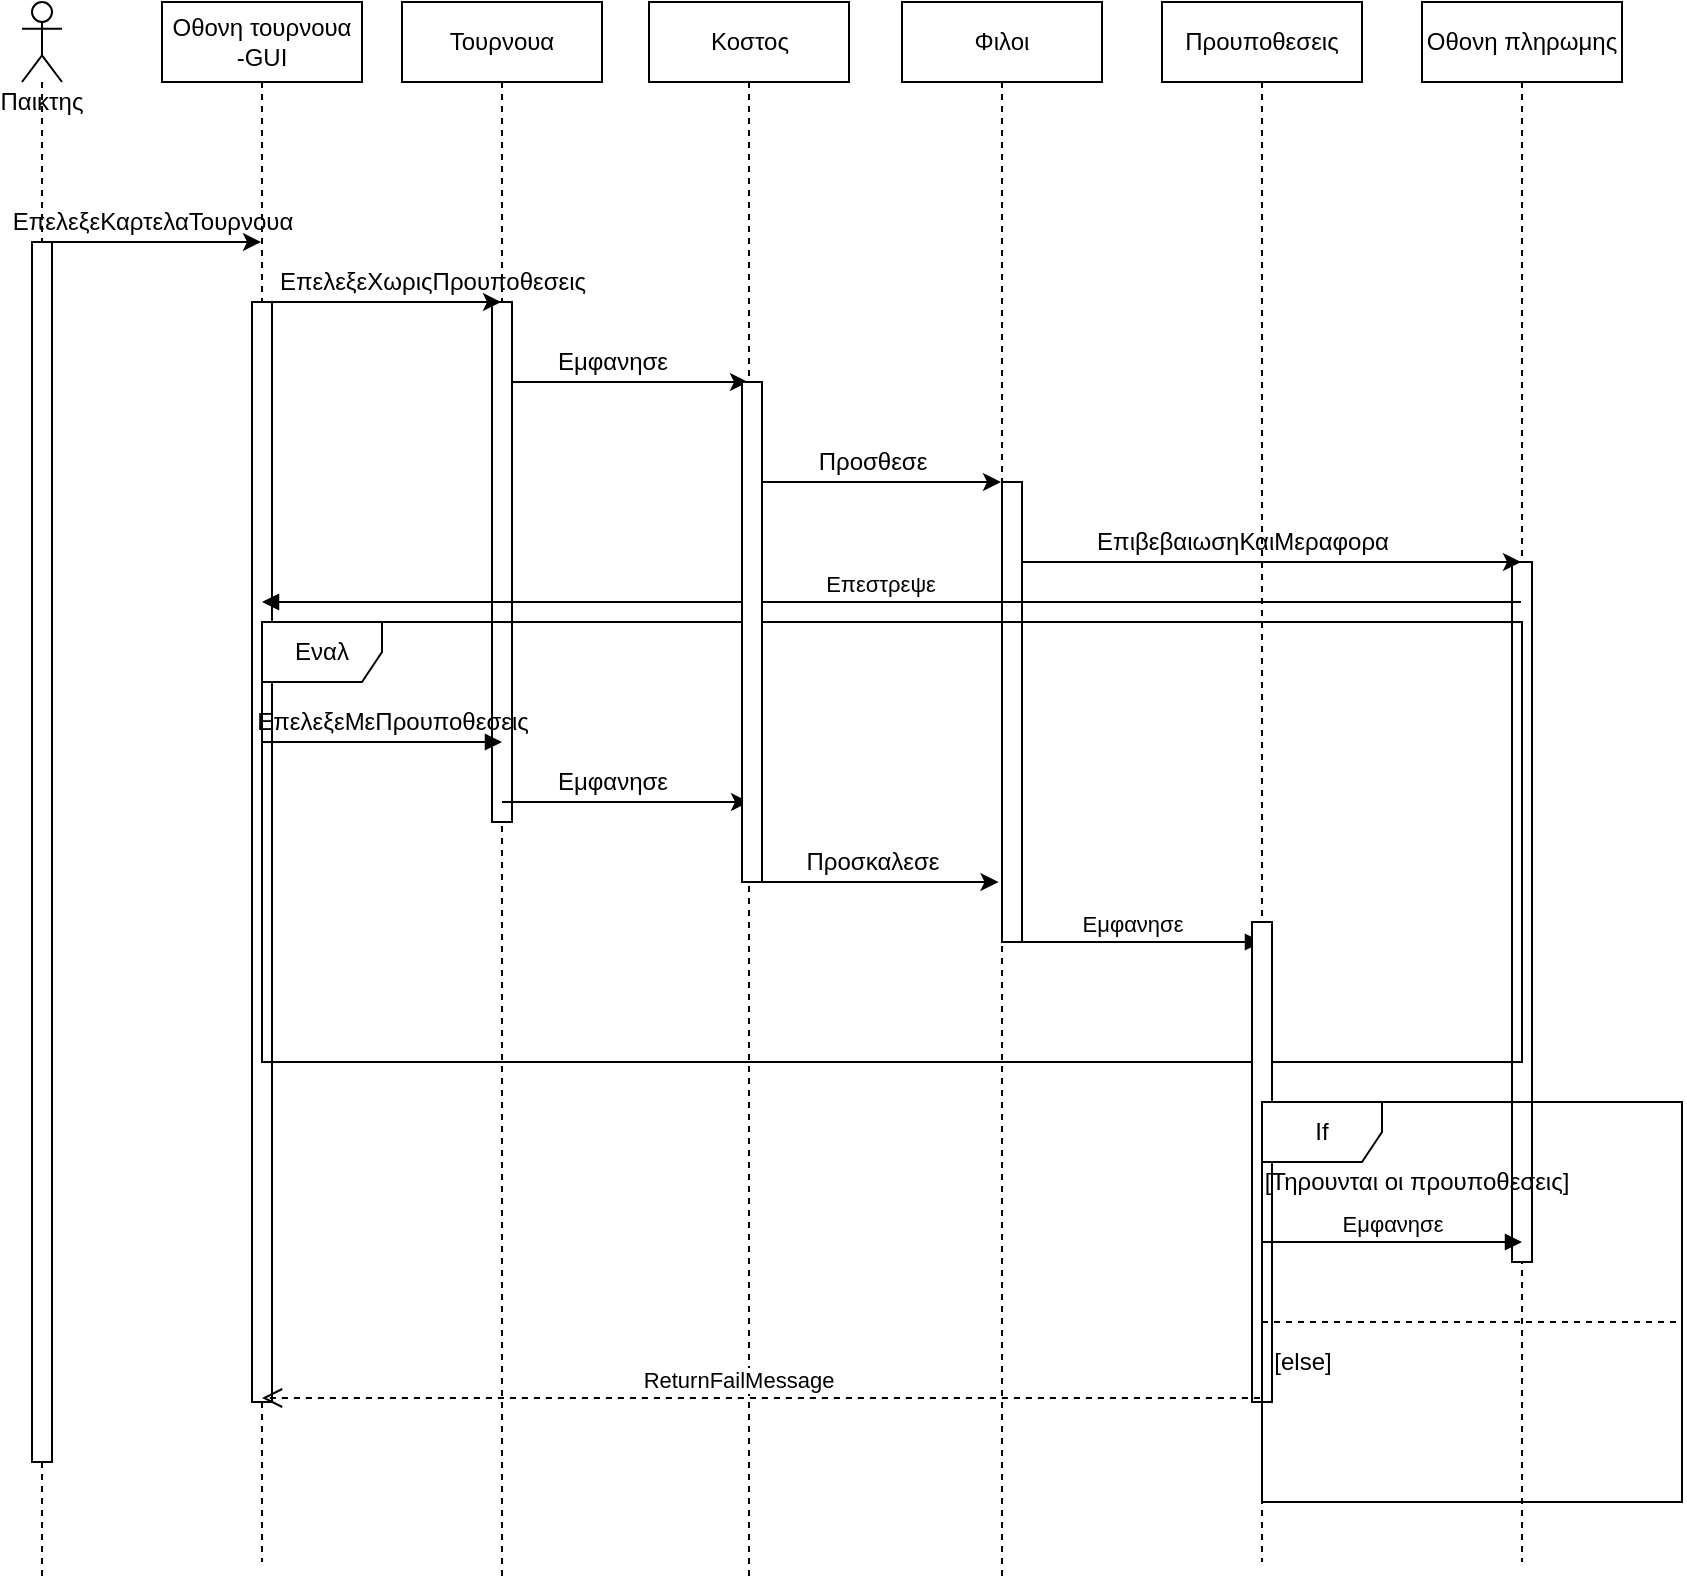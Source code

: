 <mxfile version="18.1.3" type="device"><diagram id="-lIOTZ0J320F2Jn3wKEW" name="Page-1"><mxGraphModel dx="1483" dy="806" grid="1" gridSize="10" guides="1" tooltips="1" connect="1" arrows="1" fold="1" page="1" pageScale="1" pageWidth="827" pageHeight="1169" math="0" shadow="0"><root><mxCell id="0"/><mxCell id="1" parent="0"/><mxCell id="fNfcbCn51X5LIOS36ruj-7" style="edgeStyle=orthogonalEdgeStyle;rounded=0;orthogonalLoop=1;jettySize=auto;html=1;" edge="1" parent="1" source="fNfcbCn51X5LIOS36ruj-1" target="fNfcbCn51X5LIOS36ruj-6"><mxGeometry relative="1" as="geometry"><Array as="points"><mxPoint x="80" y="200"/><mxPoint x="80" y="200"/></Array></mxGeometry></mxCell><mxCell id="fNfcbCn51X5LIOS36ruj-1" value="&lt;div&gt;Παικτης&lt;/div&gt;&lt;div&gt;&lt;br&gt;&lt;/div&gt;" style="shape=umlLifeline;participant=umlActor;perimeter=lifelinePerimeter;whiteSpace=wrap;html=1;container=1;collapsible=0;recursiveResize=0;verticalAlign=top;spacingTop=36;outlineConnect=0;" vertex="1" parent="1"><mxGeometry x="50" y="80" width="20" height="790" as="geometry"/></mxCell><mxCell id="fNfcbCn51X5LIOS36ruj-39" value="" style="html=1;points=[];perimeter=orthogonalPerimeter;" vertex="1" parent="fNfcbCn51X5LIOS36ruj-1"><mxGeometry x="5" y="120" width="10" height="610" as="geometry"/></mxCell><mxCell id="fNfcbCn51X5LIOS36ruj-14" style="edgeStyle=orthogonalEdgeStyle;rounded=0;orthogonalLoop=1;jettySize=auto;html=1;" edge="1" parent="1" source="fNfcbCn51X5LIOS36ruj-2" target="fNfcbCn51X5LIOS36ruj-4"><mxGeometry relative="1" as="geometry"><Array as="points"><mxPoint x="480" y="320"/><mxPoint x="480" y="320"/></Array></mxGeometry></mxCell><mxCell id="fNfcbCn51X5LIOS36ruj-2" value="Κοστος" style="shape=umlLifeline;perimeter=lifelinePerimeter;whiteSpace=wrap;html=1;container=1;collapsible=0;recursiveResize=0;outlineConnect=0;" vertex="1" parent="1"><mxGeometry x="363.5" y="80" width="100" height="790" as="geometry"/></mxCell><mxCell id="fNfcbCn51X5LIOS36ruj-3" value="Οθονη πληρωμης" style="shape=umlLifeline;perimeter=lifelinePerimeter;whiteSpace=wrap;html=1;container=1;collapsible=0;recursiveResize=0;outlineConnect=0;" vertex="1" parent="1"><mxGeometry x="750" y="80" width="100" height="780" as="geometry"/></mxCell><mxCell id="fNfcbCn51X5LIOS36ruj-45" value="" style="html=1;points=[];perimeter=orthogonalPerimeter;" vertex="1" parent="fNfcbCn51X5LIOS36ruj-3"><mxGeometry x="45" y="280" width="10" height="350" as="geometry"/></mxCell><mxCell id="fNfcbCn51X5LIOS36ruj-18" style="edgeStyle=orthogonalEdgeStyle;rounded=0;orthogonalLoop=1;jettySize=auto;html=1;" edge="1" parent="1" source="fNfcbCn51X5LIOS36ruj-4" target="fNfcbCn51X5LIOS36ruj-3"><mxGeometry relative="1" as="geometry"><Array as="points"><mxPoint x="600" y="360"/><mxPoint x="600" y="360"/></Array></mxGeometry></mxCell><mxCell id="fNfcbCn51X5LIOS36ruj-4" value="Φιλοι" style="shape=umlLifeline;perimeter=lifelinePerimeter;whiteSpace=wrap;html=1;container=1;collapsible=0;recursiveResize=0;outlineConnect=0;" vertex="1" parent="1"><mxGeometry x="490" y="80" width="100" height="790" as="geometry"/></mxCell><mxCell id="fNfcbCn51X5LIOS36ruj-43" value="" style="html=1;points=[];perimeter=orthogonalPerimeter;" vertex="1" parent="fNfcbCn51X5LIOS36ruj-4"><mxGeometry x="50" y="240" width="10" height="230" as="geometry"/></mxCell><mxCell id="fNfcbCn51X5LIOS36ruj-12" style="edgeStyle=orthogonalEdgeStyle;rounded=0;orthogonalLoop=1;jettySize=auto;html=1;" edge="1" parent="1" source="fNfcbCn51X5LIOS36ruj-5" target="fNfcbCn51X5LIOS36ruj-2"><mxGeometry relative="1" as="geometry"><Array as="points"><mxPoint x="344" y="270"/><mxPoint x="344" y="270"/></Array></mxGeometry></mxCell><mxCell id="fNfcbCn51X5LIOS36ruj-5" value="Τουρνουα" style="shape=umlLifeline;perimeter=lifelinePerimeter;whiteSpace=wrap;html=1;container=1;collapsible=0;recursiveResize=0;outlineConnect=0;" vertex="1" parent="1"><mxGeometry x="240" y="80" width="100" height="790" as="geometry"/></mxCell><mxCell id="fNfcbCn51X5LIOS36ruj-10" value="ΕπελεξεΧωριςΠρουποθεσεις" style="text;html=1;align=center;verticalAlign=middle;resizable=0;points=[];autosize=1;strokeColor=none;fillColor=none;" vertex="1" parent="fNfcbCn51X5LIOS36ruj-5"><mxGeometry x="-70" y="130" width="170" height="20" as="geometry"/></mxCell><mxCell id="fNfcbCn51X5LIOS36ruj-41" value="" style="html=1;points=[];perimeter=orthogonalPerimeter;" vertex="1" parent="fNfcbCn51X5LIOS36ruj-5"><mxGeometry x="45" y="150" width="10" height="260" as="geometry"/></mxCell><mxCell id="fNfcbCn51X5LIOS36ruj-8" style="edgeStyle=orthogonalEdgeStyle;rounded=0;orthogonalLoop=1;jettySize=auto;html=1;" edge="1" parent="1" source="fNfcbCn51X5LIOS36ruj-6" target="fNfcbCn51X5LIOS36ruj-5"><mxGeometry relative="1" as="geometry"><Array as="points"><mxPoint x="230" y="230"/><mxPoint x="230" y="230"/></Array></mxGeometry></mxCell><mxCell id="fNfcbCn51X5LIOS36ruj-6" value="&lt;div&gt;Οθονη τουρνουα&lt;/div&gt;&lt;div&gt;-GUI&lt;br&gt;&lt;/div&gt;" style="shape=umlLifeline;perimeter=lifelinePerimeter;whiteSpace=wrap;html=1;container=1;collapsible=0;recursiveResize=0;outlineConnect=0;" vertex="1" parent="1"><mxGeometry x="120" y="80" width="100" height="780" as="geometry"/></mxCell><mxCell id="fNfcbCn51X5LIOS36ruj-40" value="" style="html=1;points=[];perimeter=orthogonalPerimeter;" vertex="1" parent="fNfcbCn51X5LIOS36ruj-6"><mxGeometry x="45" y="150" width="10" height="550" as="geometry"/></mxCell><mxCell id="fNfcbCn51X5LIOS36ruj-9" value="ΕπελεξεΚαρτελαΤουρνουα" style="text;html=1;align=center;verticalAlign=middle;resizable=0;points=[];autosize=1;strokeColor=none;fillColor=none;" vertex="1" parent="1"><mxGeometry x="40" y="180" width="150" height="20" as="geometry"/></mxCell><mxCell id="fNfcbCn51X5LIOS36ruj-13" value="Εμφανησε" style="text;html=1;align=center;verticalAlign=middle;resizable=0;points=[];autosize=1;strokeColor=none;fillColor=none;" vertex="1" parent="1"><mxGeometry x="310" y="250" width="70" height="20" as="geometry"/></mxCell><mxCell id="fNfcbCn51X5LIOS36ruj-15" value="Προσθεσε" style="text;html=1;align=center;verticalAlign=middle;resizable=0;points=[];autosize=1;strokeColor=none;fillColor=none;" vertex="1" parent="1"><mxGeometry x="440" y="300" width="70" height="20" as="geometry"/></mxCell><mxCell id="fNfcbCn51X5LIOS36ruj-19" value="ΕπιβεβαιωσηΚαιΜεραφορα" style="text;html=1;align=center;verticalAlign=middle;resizable=0;points=[];autosize=1;strokeColor=none;fillColor=none;" vertex="1" parent="1"><mxGeometry x="580" y="340" width="160" height="20" as="geometry"/></mxCell><mxCell id="fNfcbCn51X5LIOS36ruj-20" value="Επεστρεψε" style="html=1;verticalAlign=bottom;endArrow=block;rounded=0;" edge="1" parent="1" source="fNfcbCn51X5LIOS36ruj-3" target="fNfcbCn51X5LIOS36ruj-6"><mxGeometry x="0.019" width="80" relative="1" as="geometry"><mxPoint x="660" y="410" as="sourcePoint"/><mxPoint x="740" y="410" as="targetPoint"/><Array as="points"><mxPoint x="420" y="380"/></Array><mxPoint as="offset"/></mxGeometry></mxCell><mxCell id="fNfcbCn51X5LIOS36ruj-21" value="Εναλ" style="shape=umlFrame;whiteSpace=wrap;html=1;" vertex="1" parent="1"><mxGeometry x="170" y="390" width="630" height="220" as="geometry"/></mxCell><mxCell id="fNfcbCn51X5LIOS36ruj-22" value="ΕπελεξεΜεΠρουποθεσεις" style="text;html=1;align=center;verticalAlign=middle;resizable=0;points=[];autosize=1;strokeColor=none;fillColor=none;" vertex="1" parent="1"><mxGeometry x="160" y="430" width="150" height="20" as="geometry"/></mxCell><mxCell id="fNfcbCn51X5LIOS36ruj-23" value="" style="html=1;verticalAlign=bottom;endArrow=block;rounded=0;" edge="1" parent="1"><mxGeometry width="80" relative="1" as="geometry"><mxPoint x="170" y="450" as="sourcePoint"/><mxPoint x="290" y="450" as="targetPoint"/><Array as="points"/></mxGeometry></mxCell><mxCell id="fNfcbCn51X5LIOS36ruj-24" value="Εμφανησε" style="text;html=1;align=center;verticalAlign=middle;resizable=0;points=[];autosize=1;strokeColor=none;fillColor=none;" vertex="1" parent="1"><mxGeometry x="310" y="460" width="70" height="20" as="geometry"/></mxCell><mxCell id="fNfcbCn51X5LIOS36ruj-26" style="edgeStyle=orthogonalEdgeStyle;rounded=0;orthogonalLoop=1;jettySize=auto;html=1;" edge="1" parent="1"><mxGeometry relative="1" as="geometry"><mxPoint x="290" y="480" as="sourcePoint"/><mxPoint x="413.5" y="480" as="targetPoint"/><Array as="points"><mxPoint x="344.5" y="480"/><mxPoint x="344.5" y="480"/></Array></mxGeometry></mxCell><mxCell id="fNfcbCn51X5LIOS36ruj-27" style="edgeStyle=orthogonalEdgeStyle;rounded=0;orthogonalLoop=1;jettySize=auto;html=1;" edge="1" parent="1"><mxGeometry relative="1" as="geometry"><mxPoint x="411.75" y="520" as="sourcePoint"/><mxPoint x="538.25" y="520" as="targetPoint"/><Array as="points"><mxPoint x="478.75" y="520"/><mxPoint x="478.75" y="520"/></Array></mxGeometry></mxCell><mxCell id="fNfcbCn51X5LIOS36ruj-28" value="Προσκαλεσε" style="text;html=1;align=center;verticalAlign=middle;resizable=0;points=[];autosize=1;strokeColor=none;fillColor=none;" vertex="1" parent="1"><mxGeometry x="435" y="500" width="80" height="20" as="geometry"/></mxCell><mxCell id="fNfcbCn51X5LIOS36ruj-29" value="Προυποθεσεις" style="shape=umlLifeline;perimeter=lifelinePerimeter;whiteSpace=wrap;html=1;container=1;collapsible=0;recursiveResize=0;outlineConnect=0;" vertex="1" parent="1"><mxGeometry x="620" y="80" width="100" height="780" as="geometry"/></mxCell><mxCell id="fNfcbCn51X5LIOS36ruj-34" value="Εμφανησε" style="html=1;verticalAlign=bottom;endArrow=block;rounded=0;" edge="1" parent="fNfcbCn51X5LIOS36ruj-29"><mxGeometry width="80" relative="1" as="geometry"><mxPoint x="-80" y="470" as="sourcePoint"/><mxPoint x="50" y="470" as="targetPoint"/></mxGeometry></mxCell><mxCell id="fNfcbCn51X5LIOS36ruj-44" value="" style="html=1;points=[];perimeter=orthogonalPerimeter;" vertex="1" parent="fNfcbCn51X5LIOS36ruj-29"><mxGeometry x="45" y="460" width="10" height="240" as="geometry"/></mxCell><mxCell id="fNfcbCn51X5LIOS36ruj-30" value="If" style="shape=umlFrame;whiteSpace=wrap;html=1;" vertex="1" parent="1"><mxGeometry x="670" y="630" width="210" height="200" as="geometry"/></mxCell><mxCell id="fNfcbCn51X5LIOS36ruj-33" value="[Τηρουνται οι προυποθεσεις]" style="text;html=1;align=center;verticalAlign=middle;resizable=0;points=[];autosize=1;strokeColor=none;fillColor=none;" vertex="1" parent="1"><mxGeometry x="667" y="660" width="160" height="20" as="geometry"/></mxCell><mxCell id="fNfcbCn51X5LIOS36ruj-35" value="" style="endArrow=none;dashed=1;html=1;rounded=0;" edge="1" parent="1"><mxGeometry width="50" height="50" relative="1" as="geometry"><mxPoint x="670" y="740" as="sourcePoint"/><mxPoint x="880" y="740" as="targetPoint"/></mxGeometry></mxCell><mxCell id="fNfcbCn51X5LIOS36ruj-36" value="Εμφανησε" style="html=1;verticalAlign=bottom;endArrow=block;rounded=0;" edge="1" parent="1"><mxGeometry width="80" relative="1" as="geometry"><mxPoint x="670" y="700" as="sourcePoint"/><mxPoint x="800" y="700" as="targetPoint"/></mxGeometry></mxCell><mxCell id="fNfcbCn51X5LIOS36ruj-37" value="[else]" style="text;html=1;align=center;verticalAlign=middle;resizable=0;points=[];autosize=1;strokeColor=none;fillColor=none;" vertex="1" parent="1"><mxGeometry x="670" y="750" width="40" height="20" as="geometry"/></mxCell><mxCell id="fNfcbCn51X5LIOS36ruj-38" value="ReturnFailMessage" style="html=1;verticalAlign=bottom;endArrow=open;dashed=1;endSize=8;rounded=0;exitX=-0.005;exitY=0.74;exitDx=0;exitDy=0;exitPerimeter=0;" edge="1" parent="1" source="fNfcbCn51X5LIOS36ruj-30" target="fNfcbCn51X5LIOS36ruj-6"><mxGeometry x="0.047" relative="1" as="geometry"><mxPoint x="800" y="780" as="sourcePoint"/><mxPoint x="720" y="780" as="targetPoint"/><mxPoint as="offset"/></mxGeometry></mxCell><mxCell id="fNfcbCn51X5LIOS36ruj-42" value="" style="html=1;points=[];perimeter=orthogonalPerimeter;" vertex="1" parent="1"><mxGeometry x="410" y="270" width="10" height="250" as="geometry"/></mxCell></root></mxGraphModel></diagram></mxfile>